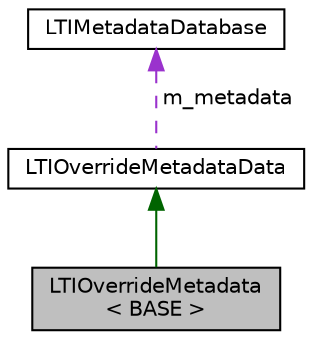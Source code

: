 digraph "LTIOverrideMetadata&lt; BASE &gt;"
{
  bgcolor="transparent";
  edge [fontname="Helvetica",fontsize="10",labelfontname="Helvetica",labelfontsize="10"];
  node [fontname="Helvetica",fontsize="10",shape=record];
  Node1 [label="LTIOverrideMetadata\l\< BASE \>",height=0.2,width=0.4,color="black", fillcolor="grey75", style="filled" fontcolor="black"];
  Node2 -> Node1 [dir="back",color="darkgreen",fontsize="10",style="solid",fontname="Helvetica"];
  Node2 [label="LTIOverrideMetadataData",height=0.2,width=0.4,color="black",URL="$a00088.html"];
  Node3 -> Node2 [dir="back",color="darkorchid3",fontsize="10",style="dashed",label=" m_metadata" ,fontname="Helvetica"];
  Node3 [label="LTIMetadataDatabase",height=0.2,width=0.4,color="black",URL="$a00059.html",tooltip="class for storing metadata associated with an image "];
}

